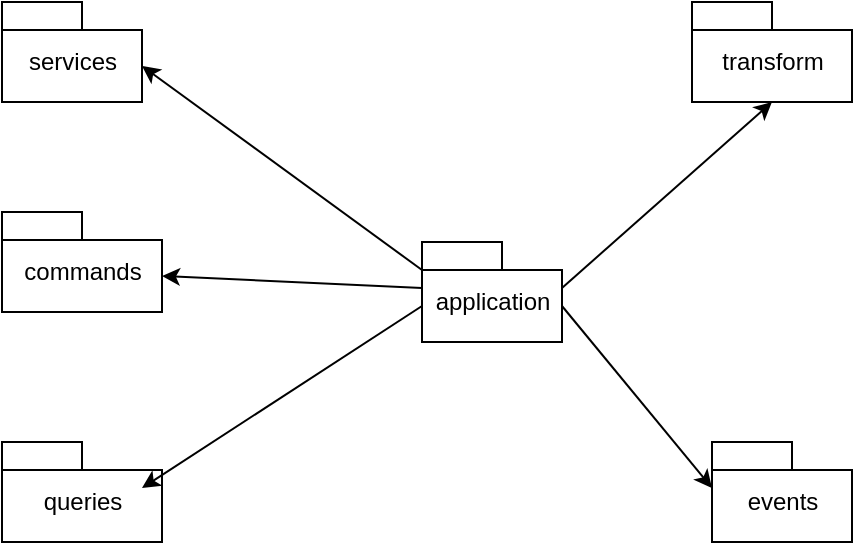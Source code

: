 <mxfile version="10.6.5" type="github"><diagram id="gxr-VAeHvpP34Aiz-WQF" name="Page-1"><mxGraphModel dx="918" dy="490" grid="1" gridSize="10" guides="1" tooltips="1" connect="1" arrows="1" fold="1" page="1" pageScale="1" pageWidth="850" pageHeight="1100" math="0" shadow="0"><root><mxCell id="0"/><mxCell id="1" parent="0"/><mxCell id="OPl5xxG5K-q2xtSxJAYf-1" value="&lt;span style=&quot;font-weight: normal&quot;&gt;application&lt;/span&gt;" style="shape=folder;fontStyle=1;spacingTop=10;tabWidth=40;tabHeight=14;tabPosition=left;html=1;" parent="1" vertex="1"><mxGeometry x="330" y="230" width="70" height="50" as="geometry"/></mxCell><mxCell id="OPl5xxG5K-q2xtSxJAYf-2" value="&lt;span style=&quot;font-weight: normal&quot;&gt;services&lt;/span&gt;" style="shape=folder;fontStyle=1;spacingTop=10;tabWidth=40;tabHeight=14;tabPosition=left;html=1;" parent="1" vertex="1"><mxGeometry x="120" y="110" width="70" height="50" as="geometry"/></mxCell><mxCell id="OPl5xxG5K-q2xtSxJAYf-3" value="&lt;span style=&quot;font-weight: normal&quot;&gt;events&lt;/span&gt;" style="shape=folder;fontStyle=1;spacingTop=10;tabWidth=40;tabHeight=14;tabPosition=left;html=1;" parent="1" vertex="1"><mxGeometry x="475" y="330" width="70" height="50" as="geometry"/></mxCell><mxCell id="OPl5xxG5K-q2xtSxJAYf-4" value="&lt;span style=&quot;font-weight: normal&quot;&gt;queries&lt;/span&gt;" style="shape=folder;fontStyle=1;spacingTop=10;tabWidth=40;tabHeight=14;tabPosition=left;html=1;" parent="1" vertex="1"><mxGeometry x="120" y="330" width="80" height="50" as="geometry"/></mxCell><mxCell id="OPl5xxG5K-q2xtSxJAYf-5" value="&lt;span style=&quot;font-weight: normal&quot;&gt;transform&lt;/span&gt;" style="shape=folder;fontStyle=1;spacingTop=10;tabWidth=40;tabHeight=14;tabPosition=left;html=1;" parent="1" vertex="1"><mxGeometry x="465" y="110" width="80" height="50" as="geometry"/></mxCell><mxCell id="OPl5xxG5K-q2xtSxJAYf-6" value="" style="endArrow=classic;html=1;entryX=0;entryY=0;entryDx=70;entryDy=32;entryPerimeter=0;exitX=0;exitY=0;exitDx=0;exitDy=14;exitPerimeter=0;" parent="1" source="OPl5xxG5K-q2xtSxJAYf-1" target="OPl5xxG5K-q2xtSxJAYf-2" edge="1"><mxGeometry width="50" height="50" relative="1" as="geometry"><mxPoint x="270" y="250" as="sourcePoint"/><mxPoint x="180" y="410" as="targetPoint"/></mxGeometry></mxCell><mxCell id="OPl5xxG5K-q2xtSxJAYf-7" value="" style="endArrow=classic;html=1;entryX=0;entryY=0;entryDx=0;entryDy=23;entryPerimeter=0;exitX=0;exitY=0;exitDx=70;exitDy=32;exitPerimeter=0;" parent="1" source="OPl5xxG5K-q2xtSxJAYf-1" target="OPl5xxG5K-q2xtSxJAYf-3" edge="1"><mxGeometry width="50" height="50" relative="1" as="geometry"><mxPoint x="130" y="460" as="sourcePoint"/><mxPoint x="180" y="410" as="targetPoint"/></mxGeometry></mxCell><mxCell id="OPl5xxG5K-q2xtSxJAYf-8" value="" style="endArrow=classic;html=1;entryX=0;entryY=0;entryDx=70;entryDy=23;entryPerimeter=0;exitX=0;exitY=0;exitDx=0;exitDy=32;exitPerimeter=0;" parent="1" source="OPl5xxG5K-q2xtSxJAYf-1" target="OPl5xxG5K-q2xtSxJAYf-4" edge="1"><mxGeometry width="50" height="50" relative="1" as="geometry"><mxPoint x="210" y="282" as="sourcePoint"/><mxPoint x="310" y="282" as="targetPoint"/></mxGeometry></mxCell><mxCell id="SlnBCGrzBDZcZzfx8OeL-3" value="" style="endArrow=classic;html=1;entryX=0.5;entryY=1;entryDx=0;entryDy=0;entryPerimeter=0;exitX=0;exitY=0;exitDx=70;exitDy=23;exitPerimeter=0;" edge="1" parent="1" source="OPl5xxG5K-q2xtSxJAYf-1" target="OPl5xxG5K-q2xtSxJAYf-5"><mxGeometry width="50" height="50" relative="1" as="geometry"><mxPoint x="110" y="470" as="sourcePoint"/><mxPoint x="160" y="420" as="targetPoint"/></mxGeometry></mxCell><mxCell id="SlnBCGrzBDZcZzfx8OeL-5" value="&lt;span style=&quot;font-weight: normal&quot;&gt;commands&lt;/span&gt;" style="shape=folder;fontStyle=1;spacingTop=10;tabWidth=40;tabHeight=14;tabPosition=left;html=1;" vertex="1" parent="1"><mxGeometry x="120" y="215" width="80" height="50" as="geometry"/></mxCell><mxCell id="SlnBCGrzBDZcZzfx8OeL-6" value="" style="endArrow=classic;html=1;entryX=0;entryY=0;entryDx=80;entryDy=32;entryPerimeter=0;exitX=0;exitY=0;exitDx=0;exitDy=23;exitPerimeter=0;" edge="1" parent="1" source="OPl5xxG5K-q2xtSxJAYf-1" target="SlnBCGrzBDZcZzfx8OeL-5"><mxGeometry width="50" height="50" relative="1" as="geometry"><mxPoint x="110" y="460" as="sourcePoint"/><mxPoint x="160" y="410" as="targetPoint"/></mxGeometry></mxCell></root></mxGraphModel></diagram></mxfile>